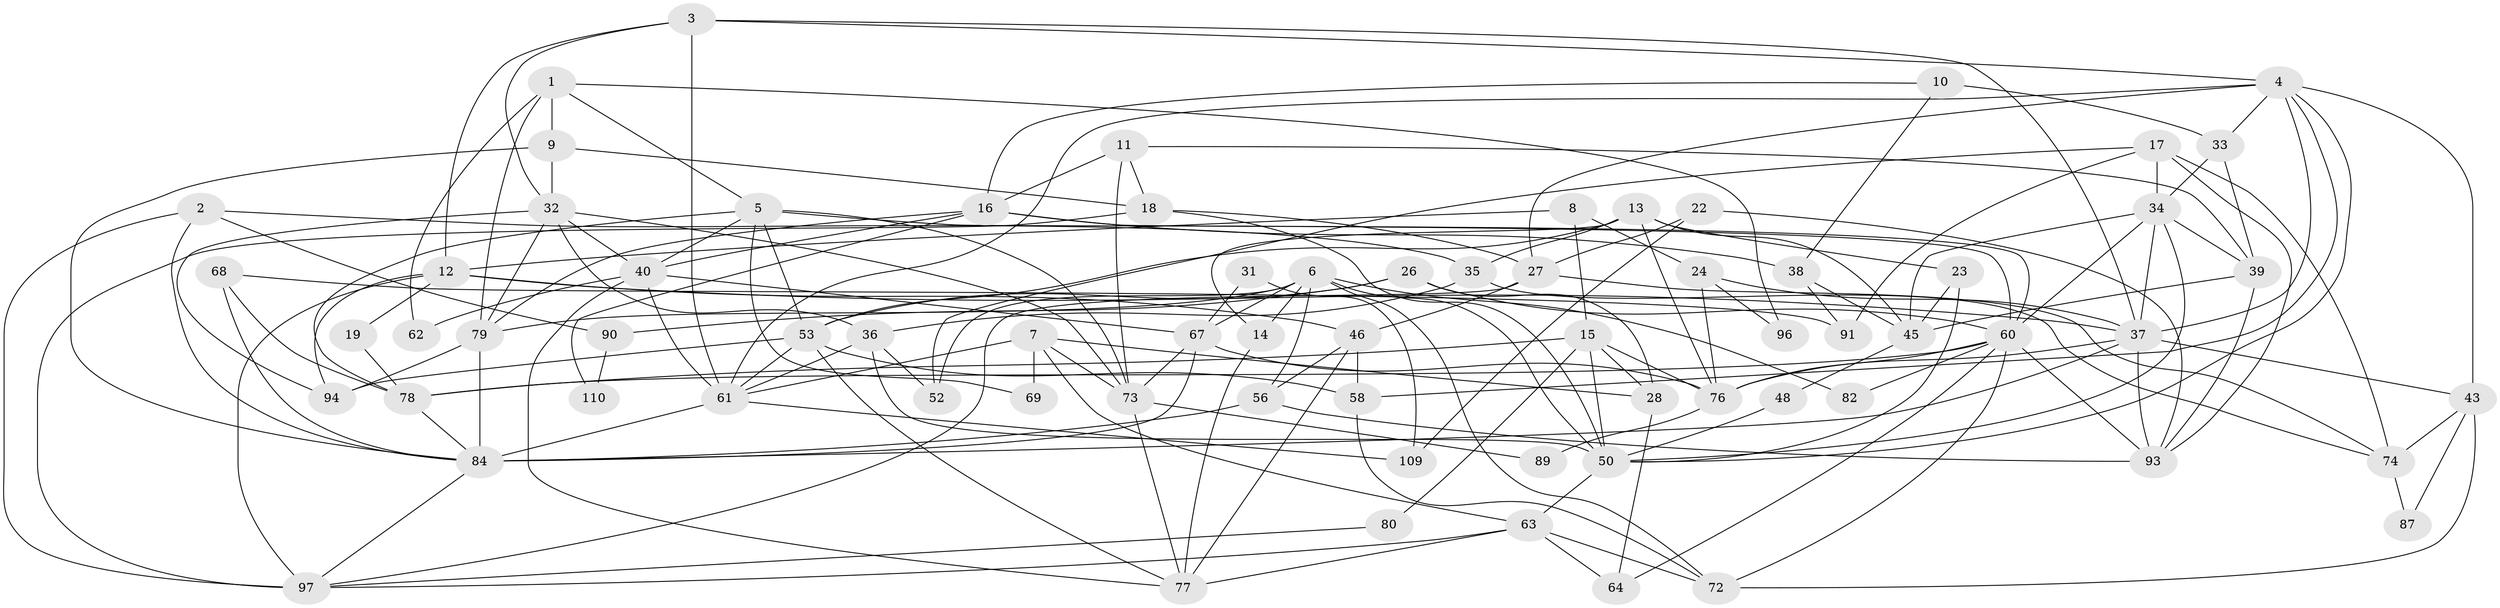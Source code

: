 // original degree distribution, {5: 0.17117117117117117, 4: 0.23423423423423423, 3: 0.26126126126126126, 6: 0.07207207207207207, 2: 0.17117117117117117, 7: 0.07207207207207207, 8: 0.018018018018018018}
// Generated by graph-tools (version 1.1) at 2025/41/03/06/25 10:41:58]
// undirected, 72 vertices, 175 edges
graph export_dot {
graph [start="1"]
  node [color=gray90,style=filled];
  1;
  2;
  3 [super="+71"];
  4 [super="+59"];
  5 [super="+20"];
  6 [super="+44"];
  7 [super="+25"];
  8;
  9;
  10 [super="+65"];
  11;
  12 [super="+21"];
  13 [super="+29"];
  14;
  15 [super="+30"];
  16 [super="+51"];
  17 [super="+55"];
  18 [super="+92"];
  19;
  22;
  23;
  24 [super="+42"];
  26 [super="+85"];
  27 [super="+88"];
  28;
  31;
  32 [super="+47"];
  33;
  34 [super="+111"];
  35 [super="+95"];
  36 [super="+54"];
  37 [super="+41"];
  38;
  39 [super="+105"];
  40 [super="+57"];
  43 [super="+70"];
  45 [super="+49"];
  46;
  48;
  50 [super="+75"];
  52;
  53;
  56 [super="+86"];
  58;
  60 [super="+66"];
  61 [super="+106"];
  62;
  63 [super="+108"];
  64;
  67 [super="+104"];
  68;
  69;
  72 [super="+83"];
  73 [super="+101"];
  74 [super="+100"];
  76;
  77 [super="+81"];
  78 [super="+107"];
  79 [super="+98"];
  80;
  82;
  84 [super="+103"];
  87;
  89;
  90;
  91;
  93 [super="+99"];
  94;
  96;
  97 [super="+102"];
  109;
  110;
  1 -- 79;
  1 -- 9;
  1 -- 62;
  1 -- 96;
  1 -- 5;
  2 -- 84;
  2 -- 35;
  2 -- 90;
  2 -- 97;
  3 -- 32;
  3 -- 61;
  3 -- 12;
  3 -- 4;
  3 -- 37;
  4 -- 61;
  4 -- 37;
  4 -- 43;
  4 -- 27;
  4 -- 33;
  4 -- 50;
  4 -- 58;
  5 -- 53;
  5 -- 60;
  5 -- 69;
  5 -- 73;
  5 -- 78;
  5 -- 40;
  6 -- 50;
  6 -- 14;
  6 -- 52;
  6 -- 82;
  6 -- 72;
  6 -- 79;
  6 -- 56;
  6 -- 67;
  7 -- 69 [weight=2];
  7 -- 73;
  7 -- 28;
  7 -- 63;
  7 -- 61;
  8 -- 15;
  8 -- 24;
  8 -- 12;
  9 -- 32;
  9 -- 84;
  9 -- 18;
  10 -- 33 [weight=2];
  10 -- 16;
  10 -- 38;
  11 -- 73;
  11 -- 18;
  11 -- 39;
  11 -- 16;
  12 -- 46;
  12 -- 19;
  12 -- 94;
  12 -- 37;
  12 -- 97 [weight=2];
  13 -- 14;
  13 -- 53;
  13 -- 35;
  13 -- 76;
  13 -- 23;
  13 -- 45;
  14 -- 77;
  15 -- 76;
  15 -- 28;
  15 -- 50;
  15 -- 80;
  15 -- 78;
  16 -- 79;
  16 -- 110;
  16 -- 38;
  16 -- 40;
  16 -- 60;
  17 -- 93 [weight=2];
  17 -- 52;
  17 -- 74;
  17 -- 91;
  17 -- 34;
  18 -- 27;
  18 -- 50;
  18 -- 97;
  19 -- 78;
  22 -- 27;
  22 -- 93;
  22 -- 109;
  23 -- 50;
  23 -- 45;
  24 -- 37 [weight=2];
  24 -- 96;
  24 -- 76;
  26 -- 60;
  26 -- 28;
  26 -- 90;
  26 -- 53;
  27 -- 46;
  27 -- 97;
  27 -- 74;
  28 -- 64;
  31 -- 109;
  31 -- 67;
  32 -- 79;
  32 -- 94;
  32 -- 40;
  32 -- 73;
  32 -- 36;
  33 -- 34;
  33 -- 39;
  34 -- 50;
  34 -- 37;
  34 -- 39;
  34 -- 60;
  34 -- 45;
  35 -- 74;
  35 -- 36;
  36 -- 50;
  36 -- 61;
  36 -- 52;
  37 -- 76;
  37 -- 84;
  37 -- 43;
  37 -- 93;
  38 -- 91;
  38 -- 45;
  39 -- 45;
  39 -- 93;
  40 -- 77;
  40 -- 61;
  40 -- 62;
  40 -- 67;
  43 -- 74;
  43 -- 87;
  43 -- 72;
  45 -- 48;
  46 -- 58;
  46 -- 56;
  46 -- 77;
  48 -- 50;
  50 -- 63;
  53 -- 77;
  53 -- 58;
  53 -- 94;
  53 -- 61;
  56 -- 93;
  56 -- 84;
  58 -- 72;
  60 -- 72;
  60 -- 76;
  60 -- 78;
  60 -- 82;
  60 -- 64;
  60 -- 93;
  61 -- 84 [weight=2];
  61 -- 109;
  63 -- 77;
  63 -- 64;
  63 -- 72;
  63 -- 97;
  67 -- 84;
  67 -- 73;
  67 -- 76;
  68 -- 84;
  68 -- 91;
  68 -- 78;
  73 -- 89;
  73 -- 77;
  74 -- 87;
  76 -- 89;
  78 -- 84;
  79 -- 84;
  79 -- 94;
  80 -- 97;
  84 -- 97;
  90 -- 110;
}
